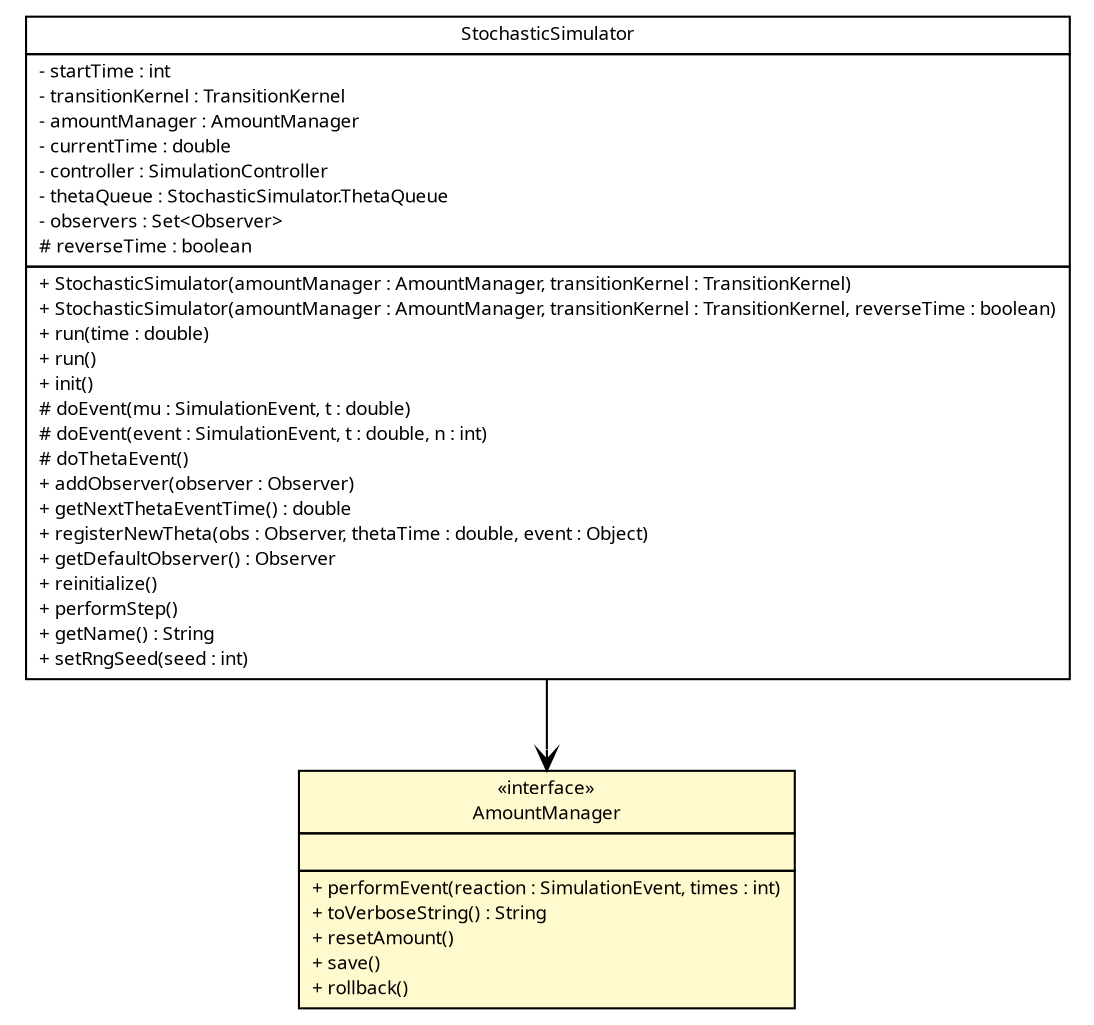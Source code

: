 #!/usr/local/bin/dot
#
# Class diagram 
# Generated by UMLGraph version R5_6 (http://www.umlgraph.org/)
#

digraph G {
	edge [fontname="Trebuchet MS",fontsize=10,labelfontname="Trebuchet MS",labelfontsize=10];
	node [fontname="Trebuchet MS",fontsize=10,shape=plaintext];
	nodesep=0.25;
	ranksep=0.5;
	// broadwick.stochastic.StochasticSimulator
	c5842 [label=<<table title="broadwick.stochastic.StochasticSimulator" border="0" cellborder="1" cellspacing="0" cellpadding="2" port="p" href="./StochasticSimulator.html">
		<tr><td><table border="0" cellspacing="0" cellpadding="1">
<tr><td align="center" balign="center"><font face="Trebuchet MS"> StochasticSimulator </font></td></tr>
		</table></td></tr>
		<tr><td><table border="0" cellspacing="0" cellpadding="1">
<tr><td align="left" balign="left"> - startTime : int </td></tr>
<tr><td align="left" balign="left"> - transitionKernel : TransitionKernel </td></tr>
<tr><td align="left" balign="left"> - amountManager : AmountManager </td></tr>
<tr><td align="left" balign="left"> - currentTime : double </td></tr>
<tr><td align="left" balign="left"> - controller : SimulationController </td></tr>
<tr><td align="left" balign="left"> - thetaQueue : StochasticSimulator.ThetaQueue </td></tr>
<tr><td align="left" balign="left"> - observers : Set&lt;Observer&gt; </td></tr>
<tr><td align="left" balign="left"> # reverseTime : boolean </td></tr>
		</table></td></tr>
		<tr><td><table border="0" cellspacing="0" cellpadding="1">
<tr><td align="left" balign="left"> + StochasticSimulator(amountManager : AmountManager, transitionKernel : TransitionKernel) </td></tr>
<tr><td align="left" balign="left"> + StochasticSimulator(amountManager : AmountManager, transitionKernel : TransitionKernel, reverseTime : boolean) </td></tr>
<tr><td align="left" balign="left"> + run(time : double) </td></tr>
<tr><td align="left" balign="left"> + run() </td></tr>
<tr><td align="left" balign="left"> + init() </td></tr>
<tr><td align="left" balign="left"> # doEvent(mu : SimulationEvent, t : double) </td></tr>
<tr><td align="left" balign="left"> # doEvent(event : SimulationEvent, t : double, n : int) </td></tr>
<tr><td align="left" balign="left"> # doThetaEvent() </td></tr>
<tr><td align="left" balign="left"> + addObserver(observer : Observer) </td></tr>
<tr><td align="left" balign="left"> + getNextThetaEventTime() : double </td></tr>
<tr><td align="left" balign="left"> + registerNewTheta(obs : Observer, thetaTime : double, event : Object) </td></tr>
<tr><td align="left" balign="left"> + getDefaultObserver() : Observer </td></tr>
<tr><td align="left" balign="left"><font face="Trebuchet MS" point-size="9.0"> + reinitialize() </font></td></tr>
<tr><td align="left" balign="left"><font face="Trebuchet MS" point-size="9.0"> + performStep() </font></td></tr>
<tr><td align="left" balign="left"><font face="Trebuchet MS" point-size="9.0"> + getName() : String </font></td></tr>
<tr><td align="left" balign="left"><font face="Trebuchet MS" point-size="9.0"> + setRngSeed(seed : int) </font></td></tr>
		</table></td></tr>
		</table>>, URL="./StochasticSimulator.html", fontname="Trebuchet MS", fontcolor="black", fontsize=9.0];
	// broadwick.stochastic.AmountManager
	c5850 [label=<<table title="broadwick.stochastic.AmountManager" border="0" cellborder="1" cellspacing="0" cellpadding="2" port="p" bgcolor="lemonChiffon" href="./AmountManager.html">
		<tr><td><table border="0" cellspacing="0" cellpadding="1">
<tr><td align="center" balign="center"> &#171;interface&#187; </td></tr>
<tr><td align="center" balign="center"><font face="Trebuchet MS"> AmountManager </font></td></tr>
		</table></td></tr>
		<tr><td><table border="0" cellspacing="0" cellpadding="1">
<tr><td align="left" balign="left">  </td></tr>
		</table></td></tr>
		<tr><td><table border="0" cellspacing="0" cellpadding="1">
<tr><td align="left" balign="left"><font face="Trebuchet MS" point-size="9.0"> + performEvent(reaction : SimulationEvent, times : int) </font></td></tr>
<tr><td align="left" balign="left"><font face="Trebuchet MS" point-size="9.0"> + toVerboseString() : String </font></td></tr>
<tr><td align="left" balign="left"><font face="Trebuchet MS" point-size="9.0"> + resetAmount() </font></td></tr>
<tr><td align="left" balign="left"><font face="Trebuchet MS" point-size="9.0"> + save() </font></td></tr>
<tr><td align="left" balign="left"><font face="Trebuchet MS" point-size="9.0"> + rollback() </font></td></tr>
		</table></td></tr>
		</table>>, URL="./AmountManager.html", fontname="Trebuchet MS", fontcolor="black", fontsize=9.0];
	// broadwick.stochastic.StochasticSimulator NAVASSOC broadwick.stochastic.AmountManager
	c5842:p -> c5850:p [taillabel="", label="", headlabel="", fontname="Trebuchet MS", fontcolor="black", fontsize=10.0, color="black", arrowhead=open];
}


